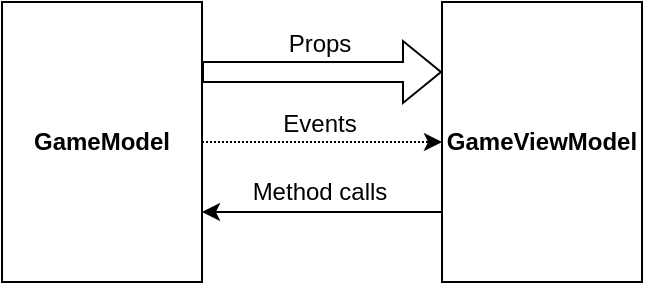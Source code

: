 <mxfile version="16.5.1" type="device"><diagram id="9WDbVNScHAG_bo6R9mtU" name="Page-1"><mxGraphModel dx="413" dy="268" grid="1" gridSize="10" guides="1" tooltips="1" connect="1" arrows="1" fold="1" page="1" pageScale="1" pageWidth="827" pageHeight="1169" math="0" shadow="0"><root><mxCell id="0"/><mxCell id="1" parent="0"/><mxCell id="e389ELTVkiqq_XxQDxPB-11" style="edgeStyle=orthogonalEdgeStyle;rounded=0;orthogonalLoop=1;jettySize=auto;html=1;exitX=0;exitY=0.75;exitDx=0;exitDy=0;entryX=1;entryY=0.75;entryDx=0;entryDy=0;" edge="1" parent="1" source="e389ELTVkiqq_XxQDxPB-7" target="e389ELTVkiqq_XxQDxPB-8"><mxGeometry relative="1" as="geometry"/></mxCell><mxCell id="e389ELTVkiqq_XxQDxPB-7" value="&lt;b&gt;GameViewModel&lt;/b&gt;" style="rounded=0;whiteSpace=wrap;html=1;" vertex="1" parent="1"><mxGeometry x="430" y="150" width="100" height="140" as="geometry"/></mxCell><mxCell id="e389ELTVkiqq_XxQDxPB-18" style="edgeStyle=orthogonalEdgeStyle;rounded=0;orthogonalLoop=1;jettySize=auto;html=1;exitX=1;exitY=0.5;exitDx=0;exitDy=0;entryX=0;entryY=0.5;entryDx=0;entryDy=0;dashed=1;dashPattern=1 1;fontSize=12;" edge="1" parent="1" source="e389ELTVkiqq_XxQDxPB-8" target="e389ELTVkiqq_XxQDxPB-7"><mxGeometry relative="1" as="geometry"/></mxCell><mxCell id="e389ELTVkiqq_XxQDxPB-8" value="&lt;b&gt;GameModel&lt;/b&gt;" style="rounded=0;whiteSpace=wrap;html=1;" vertex="1" parent="1"><mxGeometry x="210" y="150" width="100" height="140" as="geometry"/></mxCell><mxCell id="e389ELTVkiqq_XxQDxPB-12" value="" style="shape=flexArrow;endArrow=classic;html=1;rounded=0;exitX=1;exitY=0.25;exitDx=0;exitDy=0;entryX=0;entryY=0.25;entryDx=0;entryDy=0;" edge="1" parent="1" source="e389ELTVkiqq_XxQDxPB-8" target="e389ELTVkiqq_XxQDxPB-7"><mxGeometry width="50" height="50" relative="1" as="geometry"><mxPoint x="370" y="270" as="sourcePoint"/><mxPoint x="420" y="220" as="targetPoint"/></mxGeometry></mxCell><mxCell id="e389ELTVkiqq_XxQDxPB-13" value="Props" style="text;html=1;strokeColor=none;fillColor=none;align=center;verticalAlign=middle;whiteSpace=wrap;rounded=0;" vertex="1" parent="1"><mxGeometry x="324" y="156" width="90" height="30" as="geometry"/></mxCell><mxCell id="e389ELTVkiqq_XxQDxPB-14" value="&lt;font style=&quot;font-size: 12px&quot;&gt;Events&lt;/font&gt;&lt;span style=&quot;color: rgba(0 , 0 , 0 , 0) ; font-family: monospace ; font-size: 0px&quot;&gt;%3CmxGraphModel%3E%3Croot%3E%3CmxCell%20id%3D%220%22%2F%3E%3CmxCell%20id%3D%221%22%20parent%3D%220%22%2F%3E%3CmxCell%20id%3D%222%22%20value%3D%22%26lt%3Bfont%20style%3D%26quot%3Bfont-size%3A%2012px%26quot%3B%26gt%3BRead%20on%20Props%26lt%3B%2Ffont%26gt%3B%22%20style%3D%22text%3Bhtml%3D1%3BstrokeColor%3Dnone%3BfillColor%3Dnone%3Balign%3Dcenter%3BverticalAlign%3Dmiddle%3BwhiteSpace%3Dwrap%3Brounded%3D0%3B%22%20vertex%3D%221%22%20parent%3D%221%22%3E%3CmxGeometry%20x%3D%22324%22%20y%3D%22150%22%20width%3D%2290%22%20height%3D%2230%22%20as%3D%22geometry%22%2F%3E%3C%2FmxCell%3E%3C%2Froot%3E%3C%2FmxGraphModel%3E&lt;/span&gt;" style="text;html=1;strokeColor=none;fillColor=none;align=center;verticalAlign=middle;whiteSpace=wrap;rounded=0;" vertex="1" parent="1"><mxGeometry x="324" y="196" width="90" height="30" as="geometry"/></mxCell><mxCell id="e389ELTVkiqq_XxQDxPB-19" value="&lt;font style=&quot;font-size: 12px&quot;&gt;Method calls&lt;/font&gt;" style="text;html=1;strokeColor=none;fillColor=none;align=center;verticalAlign=middle;whiteSpace=wrap;rounded=0;" vertex="1" parent="1"><mxGeometry x="324" y="230" width="90" height="30" as="geometry"/></mxCell></root></mxGraphModel></diagram></mxfile>